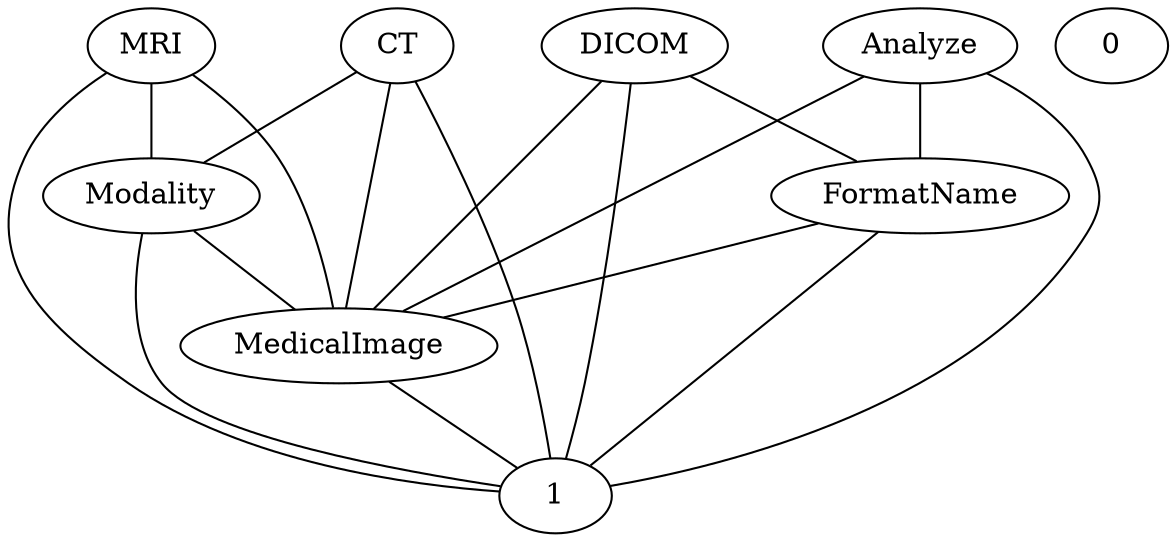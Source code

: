graph G {
  DICOM;
  Modality;
  FormatName;
  MRI;
  MedicalImage;
  0;
  CT;
  Analyze;
  1;
  DICOM -- FormatName;
  Modality -- MedicalImage;
  MedicalImage -- 1;
  Analyze -- FormatName;
  CT -- Modality;
  MRI -- Modality;
  Modality -- 1;
  FormatName -- MedicalImage;
  MRI -- MedicalImage;
  MRI -- 1;
  CT -- MedicalImage;
  CT -- 1;
  Analyze -- MedicalImage;
  DICOM -- MedicalImage;
  DICOM -- 1;
  FormatName -- 1;
  Analyze -- 1;
}
